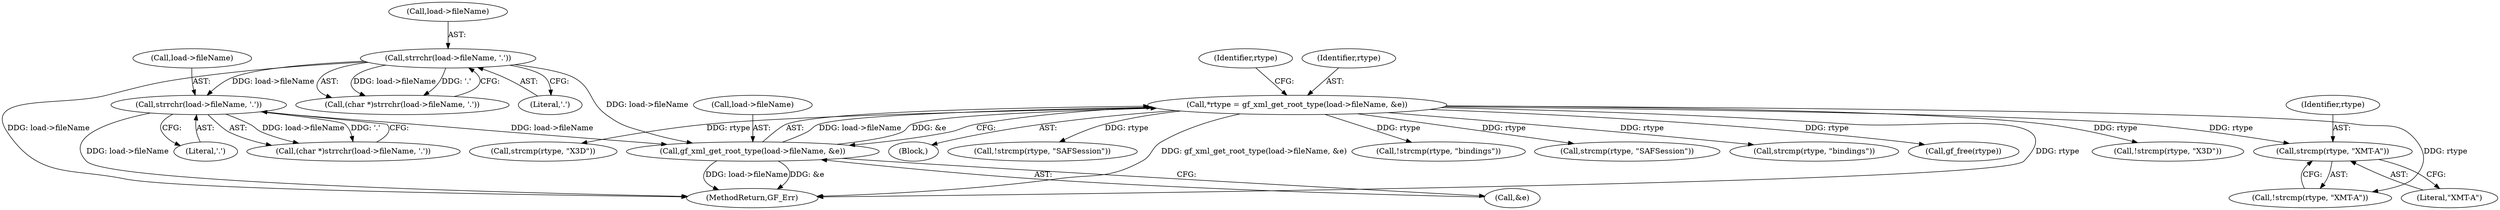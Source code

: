 digraph "0_gpac_35ab4475a7df9b2a4bcab235e379c0c3ec543658_4@pointer" {
"1000337" [label="(Call,strcmp(rtype, \"XMT-A\"))"];
"1000313" [label="(Call,*rtype = gf_xml_get_root_type(load->fileName, &e))"];
"1000315" [label="(Call,gf_xml_get_root_type(load->fileName, &e))"];
"1000134" [label="(Call,strrchr(load->fileName, '.'))"];
"1000160" [label="(Call,strrchr(load->fileName, '.'))"];
"1000358" [label="(Call,!strcmp(rtype, \"bindings\"))"];
"1000337" [label="(Call,strcmp(rtype, \"XMT-A\"))"];
"1000326" [label="(Call,strcmp(rtype, \"SAFSession\"))"];
"1000158" [label="(Call,(char *)strrchr(load->fileName, '.'))"];
"1000359" [label="(Call,strcmp(rtype, \"bindings\"))"];
"1000367" [label="(Call,gf_free(rtype))"];
"1000347" [label="(Call,!strcmp(rtype, \"X3D\"))"];
"1000138" [label="(Literal,'.')"];
"1000446" [label="(MethodReturn,GF_Err)"];
"1000316" [label="(Call,load->fileName)"];
"1000348" [label="(Call,strcmp(rtype, \"X3D\"))"];
"1000315" [label="(Call,gf_xml_get_root_type(load->fileName, &e))"];
"1000322" [label="(Identifier,rtype)"];
"1000336" [label="(Call,!strcmp(rtype, \"XMT-A\"))"];
"1000134" [label="(Call,strrchr(load->fileName, '.'))"];
"1000135" [label="(Call,load->fileName)"];
"1000311" [label="(Block,)"];
"1000164" [label="(Literal,'.')"];
"1000161" [label="(Call,load->fileName)"];
"1000325" [label="(Call,!strcmp(rtype, \"SAFSession\"))"];
"1000319" [label="(Call,&e)"];
"1000132" [label="(Call,(char *)strrchr(load->fileName, '.'))"];
"1000339" [label="(Literal,\"XMT-A\")"];
"1000160" [label="(Call,strrchr(load->fileName, '.'))"];
"1000338" [label="(Identifier,rtype)"];
"1000314" [label="(Identifier,rtype)"];
"1000313" [label="(Call,*rtype = gf_xml_get_root_type(load->fileName, &e))"];
"1000337" -> "1000336"  [label="AST: "];
"1000337" -> "1000339"  [label="CFG: "];
"1000338" -> "1000337"  [label="AST: "];
"1000339" -> "1000337"  [label="AST: "];
"1000336" -> "1000337"  [label="CFG: "];
"1000313" -> "1000337"  [label="DDG: rtype"];
"1000313" -> "1000311"  [label="AST: "];
"1000313" -> "1000315"  [label="CFG: "];
"1000314" -> "1000313"  [label="AST: "];
"1000315" -> "1000313"  [label="AST: "];
"1000322" -> "1000313"  [label="CFG: "];
"1000313" -> "1000446"  [label="DDG: gf_xml_get_root_type(load->fileName, &e)"];
"1000313" -> "1000446"  [label="DDG: rtype"];
"1000315" -> "1000313"  [label="DDG: load->fileName"];
"1000315" -> "1000313"  [label="DDG: &e"];
"1000313" -> "1000325"  [label="DDG: rtype"];
"1000313" -> "1000326"  [label="DDG: rtype"];
"1000313" -> "1000336"  [label="DDG: rtype"];
"1000313" -> "1000347"  [label="DDG: rtype"];
"1000313" -> "1000348"  [label="DDG: rtype"];
"1000313" -> "1000358"  [label="DDG: rtype"];
"1000313" -> "1000359"  [label="DDG: rtype"];
"1000313" -> "1000367"  [label="DDG: rtype"];
"1000315" -> "1000319"  [label="CFG: "];
"1000316" -> "1000315"  [label="AST: "];
"1000319" -> "1000315"  [label="AST: "];
"1000315" -> "1000446"  [label="DDG: load->fileName"];
"1000315" -> "1000446"  [label="DDG: &e"];
"1000134" -> "1000315"  [label="DDG: load->fileName"];
"1000160" -> "1000315"  [label="DDG: load->fileName"];
"1000134" -> "1000132"  [label="AST: "];
"1000134" -> "1000138"  [label="CFG: "];
"1000135" -> "1000134"  [label="AST: "];
"1000138" -> "1000134"  [label="AST: "];
"1000132" -> "1000134"  [label="CFG: "];
"1000134" -> "1000446"  [label="DDG: load->fileName"];
"1000134" -> "1000132"  [label="DDG: load->fileName"];
"1000134" -> "1000132"  [label="DDG: '.'"];
"1000134" -> "1000160"  [label="DDG: load->fileName"];
"1000160" -> "1000158"  [label="AST: "];
"1000160" -> "1000164"  [label="CFG: "];
"1000161" -> "1000160"  [label="AST: "];
"1000164" -> "1000160"  [label="AST: "];
"1000158" -> "1000160"  [label="CFG: "];
"1000160" -> "1000446"  [label="DDG: load->fileName"];
"1000160" -> "1000158"  [label="DDG: load->fileName"];
"1000160" -> "1000158"  [label="DDG: '.'"];
}
